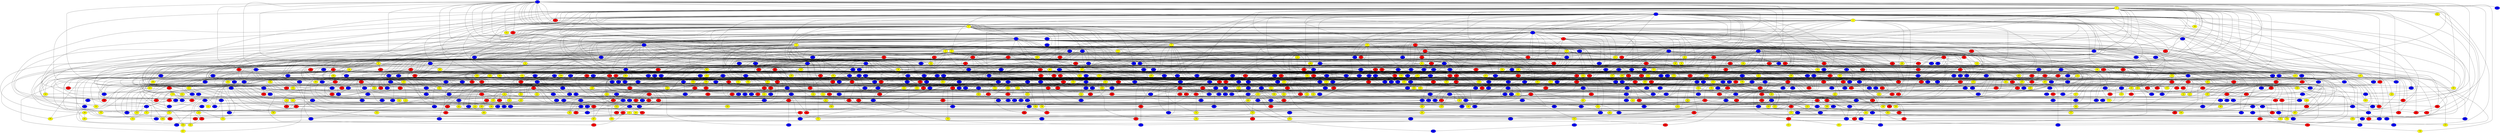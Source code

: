 graph {
0 [style = filled fillcolor = blue];
1 [style = filled fillcolor = yellow];
2 [style = filled fillcolor = blue];
3 [style = filled fillcolor = yellow];
4 [style = filled fillcolor = yellow];
5 [style = filled fillcolor = yellow];
6 [style = filled fillcolor = blue];
7 [style = filled fillcolor = blue];
8 [style = filled fillcolor = red];
9 [style = filled fillcolor = blue];
10 [style = filled fillcolor = blue];
11 [style = filled fillcolor = yellow];
12 [style = filled fillcolor = yellow];
13 [style = filled fillcolor = blue];
14 [style = filled fillcolor = red];
15 [style = filled fillcolor = blue];
16 [style = filled fillcolor = yellow];
17 [style = filled fillcolor = red];
18 [style = filled fillcolor = yellow];
19 [style = filled fillcolor = blue];
20 [style = filled fillcolor = red];
21 [style = filled fillcolor = blue];
22 [style = filled fillcolor = blue];
23 [style = filled fillcolor = red];
24 [style = filled fillcolor = red];
25 [style = filled fillcolor = red];
26 [style = filled fillcolor = red];
27 [style = filled fillcolor = red];
28 [style = filled fillcolor = red];
29 [style = filled fillcolor = blue];
30 [style = filled fillcolor = yellow];
31 [style = filled fillcolor = blue];
32 [style = filled fillcolor = red];
33 [style = filled fillcolor = yellow];
34 [style = filled fillcolor = red];
35 [style = filled fillcolor = blue];
36 [style = filled fillcolor = blue];
37 [style = filled fillcolor = blue];
38 [style = filled fillcolor = red];
39 [style = filled fillcolor = yellow];
40 [style = filled fillcolor = yellow];
41 [style = filled fillcolor = yellow];
42 [style = filled fillcolor = red];
43 [style = filled fillcolor = blue];
44 [style = filled fillcolor = yellow];
45 [style = filled fillcolor = blue];
46 [style = filled fillcolor = blue];
47 [style = filled fillcolor = blue];
48 [style = filled fillcolor = blue];
49 [style = filled fillcolor = blue];
50 [style = filled fillcolor = red];
51 [style = filled fillcolor = blue];
52 [style = filled fillcolor = blue];
53 [style = filled fillcolor = red];
54 [style = filled fillcolor = blue];
55 [style = filled fillcolor = red];
56 [style = filled fillcolor = red];
57 [style = filled fillcolor = blue];
58 [style = filled fillcolor = red];
59 [style = filled fillcolor = red];
60 [style = filled fillcolor = yellow];
61 [style = filled fillcolor = blue];
62 [style = filled fillcolor = blue];
63 [style = filled fillcolor = blue];
64 [style = filled fillcolor = red];
65 [style = filled fillcolor = blue];
66 [style = filled fillcolor = yellow];
67 [style = filled fillcolor = red];
68 [style = filled fillcolor = yellow];
69 [style = filled fillcolor = blue];
70 [style = filled fillcolor = blue];
71 [style = filled fillcolor = blue];
72 [style = filled fillcolor = yellow];
73 [style = filled fillcolor = red];
74 [style = filled fillcolor = blue];
75 [style = filled fillcolor = yellow];
76 [style = filled fillcolor = blue];
77 [style = filled fillcolor = blue];
78 [style = filled fillcolor = red];
79 [style = filled fillcolor = yellow];
80 [style = filled fillcolor = blue];
81 [style = filled fillcolor = red];
82 [style = filled fillcolor = yellow];
83 [style = filled fillcolor = red];
84 [style = filled fillcolor = blue];
85 [style = filled fillcolor = red];
86 [style = filled fillcolor = yellow];
87 [style = filled fillcolor = yellow];
88 [style = filled fillcolor = red];
89 [style = filled fillcolor = red];
90 [style = filled fillcolor = red];
91 [style = filled fillcolor = red];
92 [style = filled fillcolor = red];
93 [style = filled fillcolor = blue];
94 [style = filled fillcolor = blue];
95 [style = filled fillcolor = red];
96 [style = filled fillcolor = yellow];
97 [style = filled fillcolor = red];
98 [style = filled fillcolor = blue];
99 [style = filled fillcolor = blue];
100 [style = filled fillcolor = yellow];
101 [style = filled fillcolor = yellow];
102 [style = filled fillcolor = blue];
103 [style = filled fillcolor = red];
104 [style = filled fillcolor = red];
105 [style = filled fillcolor = red];
106 [style = filled fillcolor = blue];
107 [style = filled fillcolor = yellow];
108 [style = filled fillcolor = yellow];
109 [style = filled fillcolor = red];
110 [style = filled fillcolor = blue];
111 [style = filled fillcolor = blue];
112 [style = filled fillcolor = blue];
113 [style = filled fillcolor = yellow];
114 [style = filled fillcolor = yellow];
115 [style = filled fillcolor = red];
116 [style = filled fillcolor = yellow];
117 [style = filled fillcolor = yellow];
118 [style = filled fillcolor = red];
119 [style = filled fillcolor = blue];
120 [style = filled fillcolor = blue];
121 [style = filled fillcolor = red];
122 [style = filled fillcolor = blue];
123 [style = filled fillcolor = yellow];
124 [style = filled fillcolor = blue];
125 [style = filled fillcolor = blue];
126 [style = filled fillcolor = blue];
127 [style = filled fillcolor = red];
128 [style = filled fillcolor = yellow];
129 [style = filled fillcolor = red];
130 [style = filled fillcolor = blue];
131 [style = filled fillcolor = red];
132 [style = filled fillcolor = red];
133 [style = filled fillcolor = yellow];
134 [style = filled fillcolor = blue];
135 [style = filled fillcolor = red];
136 [style = filled fillcolor = blue];
137 [style = filled fillcolor = yellow];
138 [style = filled fillcolor = blue];
139 [style = filled fillcolor = yellow];
140 [style = filled fillcolor = red];
141 [style = filled fillcolor = yellow];
142 [style = filled fillcolor = red];
143 [style = filled fillcolor = blue];
144 [style = filled fillcolor = yellow];
145 [style = filled fillcolor = blue];
146 [style = filled fillcolor = blue];
147 [style = filled fillcolor = red];
148 [style = filled fillcolor = red];
149 [style = filled fillcolor = blue];
150 [style = filled fillcolor = red];
151 [style = filled fillcolor = blue];
152 [style = filled fillcolor = yellow];
153 [style = filled fillcolor = red];
154 [style = filled fillcolor = red];
155 [style = filled fillcolor = blue];
156 [style = filled fillcolor = blue];
157 [style = filled fillcolor = blue];
158 [style = filled fillcolor = red];
159 [style = filled fillcolor = blue];
160 [style = filled fillcolor = blue];
161 [style = filled fillcolor = blue];
162 [style = filled fillcolor = red];
163 [style = filled fillcolor = yellow];
164 [style = filled fillcolor = blue];
165 [style = filled fillcolor = yellow];
166 [style = filled fillcolor = red];
167 [style = filled fillcolor = blue];
168 [style = filled fillcolor = red];
169 [style = filled fillcolor = blue];
170 [style = filled fillcolor = yellow];
171 [style = filled fillcolor = blue];
172 [style = filled fillcolor = red];
173 [style = filled fillcolor = red];
174 [style = filled fillcolor = yellow];
175 [style = filled fillcolor = blue];
176 [style = filled fillcolor = yellow];
177 [style = filled fillcolor = red];
178 [style = filled fillcolor = blue];
179 [style = filled fillcolor = blue];
180 [style = filled fillcolor = yellow];
181 [style = filled fillcolor = blue];
182 [style = filled fillcolor = blue];
183 [style = filled fillcolor = yellow];
184 [style = filled fillcolor = blue];
185 [style = filled fillcolor = blue];
186 [style = filled fillcolor = red];
187 [style = filled fillcolor = blue];
188 [style = filled fillcolor = yellow];
189 [style = filled fillcolor = yellow];
190 [style = filled fillcolor = blue];
191 [style = filled fillcolor = blue];
192 [style = filled fillcolor = red];
193 [style = filled fillcolor = red];
194 [style = filled fillcolor = yellow];
195 [style = filled fillcolor = yellow];
196 [style = filled fillcolor = blue];
197 [style = filled fillcolor = red];
198 [style = filled fillcolor = red];
199 [style = filled fillcolor = blue];
200 [style = filled fillcolor = blue];
201 [style = filled fillcolor = yellow];
202 [style = filled fillcolor = red];
203 [style = filled fillcolor = red];
204 [style = filled fillcolor = yellow];
205 [style = filled fillcolor = yellow];
206 [style = filled fillcolor = red];
207 [style = filled fillcolor = yellow];
208 [style = filled fillcolor = yellow];
209 [style = filled fillcolor = red];
210 [style = filled fillcolor = red];
211 [style = filled fillcolor = blue];
212 [style = filled fillcolor = red];
213 [style = filled fillcolor = yellow];
214 [style = filled fillcolor = blue];
215 [style = filled fillcolor = yellow];
216 [style = filled fillcolor = red];
217 [style = filled fillcolor = yellow];
218 [style = filled fillcolor = red];
219 [style = filled fillcolor = red];
220 [style = filled fillcolor = red];
221 [style = filled fillcolor = red];
222 [style = filled fillcolor = red];
223 [style = filled fillcolor = yellow];
224 [style = filled fillcolor = blue];
225 [style = filled fillcolor = red];
226 [style = filled fillcolor = yellow];
227 [style = filled fillcolor = blue];
228 [style = filled fillcolor = blue];
229 [style = filled fillcolor = yellow];
230 [style = filled fillcolor = blue];
231 [style = filled fillcolor = blue];
232 [style = filled fillcolor = yellow];
233 [style = filled fillcolor = blue];
234 [style = filled fillcolor = yellow];
235 [style = filled fillcolor = blue];
236 [style = filled fillcolor = blue];
237 [style = filled fillcolor = blue];
238 [style = filled fillcolor = blue];
239 [style = filled fillcolor = yellow];
240 [style = filled fillcolor = red];
241 [style = filled fillcolor = blue];
242 [style = filled fillcolor = yellow];
243 [style = filled fillcolor = blue];
244 [style = filled fillcolor = red];
245 [style = filled fillcolor = blue];
246 [style = filled fillcolor = yellow];
247 [style = filled fillcolor = yellow];
248 [style = filled fillcolor = red];
249 [style = filled fillcolor = red];
250 [style = filled fillcolor = yellow];
251 [style = filled fillcolor = blue];
252 [style = filled fillcolor = red];
253 [style = filled fillcolor = blue];
254 [style = filled fillcolor = blue];
255 [style = filled fillcolor = blue];
256 [style = filled fillcolor = yellow];
257 [style = filled fillcolor = blue];
258 [style = filled fillcolor = red];
259 [style = filled fillcolor = blue];
260 [style = filled fillcolor = red];
261 [style = filled fillcolor = blue];
262 [style = filled fillcolor = blue];
263 [style = filled fillcolor = blue];
264 [style = filled fillcolor = blue];
265 [style = filled fillcolor = blue];
266 [style = filled fillcolor = yellow];
267 [style = filled fillcolor = red];
268 [style = filled fillcolor = yellow];
269 [style = filled fillcolor = blue];
270 [style = filled fillcolor = blue];
271 [style = filled fillcolor = blue];
272 [style = filled fillcolor = blue];
273 [style = filled fillcolor = blue];
274 [style = filled fillcolor = blue];
275 [style = filled fillcolor = yellow];
276 [style = filled fillcolor = yellow];
277 [style = filled fillcolor = blue];
278 [style = filled fillcolor = yellow];
279 [style = filled fillcolor = blue];
280 [style = filled fillcolor = red];
281 [style = filled fillcolor = blue];
282 [style = filled fillcolor = red];
283 [style = filled fillcolor = blue];
284 [style = filled fillcolor = red];
285 [style = filled fillcolor = yellow];
286 [style = filled fillcolor = blue];
287 [style = filled fillcolor = blue];
288 [style = filled fillcolor = yellow];
289 [style = filled fillcolor = red];
290 [style = filled fillcolor = yellow];
291 [style = filled fillcolor = yellow];
292 [style = filled fillcolor = blue];
293 [style = filled fillcolor = red];
294 [style = filled fillcolor = red];
295 [style = filled fillcolor = blue];
296 [style = filled fillcolor = red];
297 [style = filled fillcolor = blue];
298 [style = filled fillcolor = yellow];
299 [style = filled fillcolor = red];
300 [style = filled fillcolor = red];
301 [style = filled fillcolor = yellow];
302 [style = filled fillcolor = blue];
303 [style = filled fillcolor = blue];
304 [style = filled fillcolor = yellow];
305 [style = filled fillcolor = blue];
306 [style = filled fillcolor = red];
307 [style = filled fillcolor = red];
308 [style = filled fillcolor = yellow];
309 [style = filled fillcolor = blue];
310 [style = filled fillcolor = yellow];
311 [style = filled fillcolor = blue];
312 [style = filled fillcolor = red];
313 [style = filled fillcolor = blue];
314 [style = filled fillcolor = blue];
315 [style = filled fillcolor = yellow];
316 [style = filled fillcolor = yellow];
317 [style = filled fillcolor = yellow];
318 [style = filled fillcolor = blue];
319 [style = filled fillcolor = blue];
320 [style = filled fillcolor = red];
321 [style = filled fillcolor = blue];
322 [style = filled fillcolor = red];
323 [style = filled fillcolor = blue];
324 [style = filled fillcolor = red];
325 [style = filled fillcolor = yellow];
326 [style = filled fillcolor = yellow];
327 [style = filled fillcolor = blue];
328 [style = filled fillcolor = yellow];
329 [style = filled fillcolor = red];
330 [style = filled fillcolor = red];
331 [style = filled fillcolor = blue];
332 [style = filled fillcolor = yellow];
333 [style = filled fillcolor = blue];
334 [style = filled fillcolor = red];
335 [style = filled fillcolor = red];
336 [style = filled fillcolor = red];
337 [style = filled fillcolor = yellow];
338 [style = filled fillcolor = yellow];
339 [style = filled fillcolor = red];
340 [style = filled fillcolor = blue];
341 [style = filled fillcolor = red];
342 [style = filled fillcolor = yellow];
343 [style = filled fillcolor = yellow];
344 [style = filled fillcolor = red];
345 [style = filled fillcolor = yellow];
346 [style = filled fillcolor = red];
347 [style = filled fillcolor = red];
348 [style = filled fillcolor = blue];
349 [style = filled fillcolor = red];
350 [style = filled fillcolor = blue];
351 [style = filled fillcolor = blue];
352 [style = filled fillcolor = yellow];
353 [style = filled fillcolor = blue];
354 [style = filled fillcolor = blue];
355 [style = filled fillcolor = red];
356 [style = filled fillcolor = yellow];
357 [style = filled fillcolor = blue];
358 [style = filled fillcolor = yellow];
359 [style = filled fillcolor = blue];
360 [style = filled fillcolor = blue];
361 [style = filled fillcolor = red];
362 [style = filled fillcolor = blue];
363 [style = filled fillcolor = blue];
364 [style = filled fillcolor = blue];
365 [style = filled fillcolor = blue];
366 [style = filled fillcolor = blue];
367 [style = filled fillcolor = blue];
368 [style = filled fillcolor = blue];
369 [style = filled fillcolor = blue];
370 [style = filled fillcolor = blue];
371 [style = filled fillcolor = blue];
372 [style = filled fillcolor = red];
373 [style = filled fillcolor = red];
374 [style = filled fillcolor = blue];
375 [style = filled fillcolor = yellow];
376 [style = filled fillcolor = blue];
377 [style = filled fillcolor = red];
378 [style = filled fillcolor = yellow];
379 [style = filled fillcolor = yellow];
380 [style = filled fillcolor = red];
381 [style = filled fillcolor = blue];
382 [style = filled fillcolor = red];
383 [style = filled fillcolor = yellow];
384 [style = filled fillcolor = yellow];
385 [style = filled fillcolor = blue];
386 [style = filled fillcolor = blue];
387 [style = filled fillcolor = yellow];
388 [style = filled fillcolor = blue];
389 [style = filled fillcolor = yellow];
390 [style = filled fillcolor = blue];
391 [style = filled fillcolor = blue];
392 [style = filled fillcolor = blue];
393 [style = filled fillcolor = red];
394 [style = filled fillcolor = red];
395 [style = filled fillcolor = yellow];
396 [style = filled fillcolor = blue];
397 [style = filled fillcolor = yellow];
398 [style = filled fillcolor = red];
399 [style = filled fillcolor = red];
400 [style = filled fillcolor = red];
401 [style = filled fillcolor = yellow];
402 [style = filled fillcolor = yellow];
403 [style = filled fillcolor = red];
404 [style = filled fillcolor = blue];
405 [style = filled fillcolor = blue];
406 [style = filled fillcolor = red];
407 [style = filled fillcolor = yellow];
408 [style = filled fillcolor = blue];
409 [style = filled fillcolor = yellow];
410 [style = filled fillcolor = blue];
411 [style = filled fillcolor = blue];
412 [style = filled fillcolor = blue];
413 [style = filled fillcolor = blue];
414 [style = filled fillcolor = blue];
415 [style = filled fillcolor = blue];
416 [style = filled fillcolor = blue];
417 [style = filled fillcolor = red];
418 [style = filled fillcolor = yellow];
419 [style = filled fillcolor = yellow];
420 [style = filled fillcolor = red];
421 [style = filled fillcolor = red];
422 [style = filled fillcolor = yellow];
423 [style = filled fillcolor = blue];
424 [style = filled fillcolor = red];
425 [style = filled fillcolor = blue];
426 [style = filled fillcolor = blue];
427 [style = filled fillcolor = blue];
428 [style = filled fillcolor = red];
429 [style = filled fillcolor = blue];
430 [style = filled fillcolor = red];
431 [style = filled fillcolor = yellow];
432 [style = filled fillcolor = blue];
433 [style = filled fillcolor = red];
434 [style = filled fillcolor = blue];
435 [style = filled fillcolor = red];
436 [style = filled fillcolor = blue];
437 [style = filled fillcolor = red];
438 [style = filled fillcolor = blue];
439 [style = filled fillcolor = red];
440 [style = filled fillcolor = blue];
441 [style = filled fillcolor = yellow];
442 [style = filled fillcolor = red];
443 [style = filled fillcolor = blue];
444 [style = filled fillcolor = red];
445 [style = filled fillcolor = yellow];
446 [style = filled fillcolor = blue];
447 [style = filled fillcolor = yellow];
448 [style = filled fillcolor = blue];
449 [style = filled fillcolor = blue];
450 [style = filled fillcolor = blue];
451 [style = filled fillcolor = blue];
452 [style = filled fillcolor = yellow];
453 [style = filled fillcolor = blue];
454 [style = filled fillcolor = yellow];
455 [style = filled fillcolor = blue];
456 [style = filled fillcolor = yellow];
457 [style = filled fillcolor = blue];
458 [style = filled fillcolor = blue];
459 [style = filled fillcolor = blue];
460 [style = filled fillcolor = blue];
461 [style = filled fillcolor = blue];
462 [style = filled fillcolor = blue];
463 [style = filled fillcolor = yellow];
464 [style = filled fillcolor = yellow];
465 [style = filled fillcolor = blue];
466 [style = filled fillcolor = blue];
467 [style = filled fillcolor = yellow];
468 [style = filled fillcolor = blue];
469 [style = filled fillcolor = blue];
470 [style = filled fillcolor = yellow];
471 [style = filled fillcolor = blue];
472 [style = filled fillcolor = blue];
473 [style = filled fillcolor = blue];
474 [style = filled fillcolor = blue];
475 [style = filled fillcolor = red];
476 [style = filled fillcolor = blue];
477 [style = filled fillcolor = blue];
478 [style = filled fillcolor = yellow];
479 [style = filled fillcolor = yellow];
480 [style = filled fillcolor = red];
481 [style = filled fillcolor = blue];
482 [style = filled fillcolor = yellow];
483 [style = filled fillcolor = blue];
484 [style = filled fillcolor = blue];
485 [style = filled fillcolor = red];
486 [style = filled fillcolor = blue];
487 [style = filled fillcolor = yellow];
488 [style = filled fillcolor = blue];
489 [style = filled fillcolor = yellow];
490 [style = filled fillcolor = red];
491 [style = filled fillcolor = yellow];
492 [style = filled fillcolor = yellow];
493 [style = filled fillcolor = yellow];
494 [style = filled fillcolor = yellow];
495 [style = filled fillcolor = blue];
496 [style = filled fillcolor = blue];
497 [style = filled fillcolor = blue];
498 [style = filled fillcolor = yellow];
499 [style = filled fillcolor = yellow];
500 [style = filled fillcolor = blue];
501 [style = filled fillcolor = blue];
502 [style = filled fillcolor = yellow];
503 [style = filled fillcolor = red];
504 [style = filled fillcolor = blue];
505 [style = filled fillcolor = blue];
506 [style = filled fillcolor = blue];
507 [style = filled fillcolor = blue];
508 [style = filled fillcolor = yellow];
509 [style = filled fillcolor = yellow];
510 [style = filled fillcolor = blue];
511 [style = filled fillcolor = yellow];
512 [style = filled fillcolor = red];
513 [style = filled fillcolor = red];
514 [style = filled fillcolor = yellow];
515 [style = filled fillcolor = yellow];
516 [style = filled fillcolor = blue];
517 [style = filled fillcolor = red];
518 [style = filled fillcolor = yellow];
519 [style = filled fillcolor = blue];
520 [style = filled fillcolor = blue];
521 [style = filled fillcolor = red];
522 [style = filled fillcolor = red];
523 [style = filled fillcolor = yellow];
524 [style = filled fillcolor = yellow];
525 [style = filled fillcolor = red];
526 [style = filled fillcolor = red];
527 [style = filled fillcolor = blue];
528 [style = filled fillcolor = yellow];
529 [style = filled fillcolor = blue];
530 [style = filled fillcolor = yellow];
531 [style = filled fillcolor = yellow];
532 [style = filled fillcolor = blue];
533 [style = filled fillcolor = blue];
534 [style = filled fillcolor = blue];
535 [style = filled fillcolor = blue];
536 [style = filled fillcolor = red];
537 [style = filled fillcolor = blue];
538 [style = filled fillcolor = red];
539 [style = filled fillcolor = blue];
540 [style = filled fillcolor = blue];
541 [style = filled fillcolor = red];
542 [style = filled fillcolor = blue];
543 [style = filled fillcolor = blue];
544 [style = filled fillcolor = yellow];
545 [style = filled fillcolor = blue];
546 [style = filled fillcolor = red];
547 [style = filled fillcolor = blue];
548 [style = filled fillcolor = yellow];
549 [style = filled fillcolor = blue];
550 [style = filled fillcolor = blue];
551 [style = filled fillcolor = blue];
552 [style = filled fillcolor = yellow];
553 [style = filled fillcolor = yellow];
554 [style = filled fillcolor = blue];
555 [style = filled fillcolor = yellow];
556 [style = filled fillcolor = blue];
557 [style = filled fillcolor = blue];
558 [style = filled fillcolor = red];
559 [style = filled fillcolor = blue];
560 [style = filled fillcolor = blue];
561 [style = filled fillcolor = blue];
562 [style = filled fillcolor = blue];
563 [style = filled fillcolor = blue];
564 [style = filled fillcolor = blue];
565 [style = filled fillcolor = red];
566 [style = filled fillcolor = yellow];
567 [style = filled fillcolor = blue];
568 [style = filled fillcolor = yellow];
569 [style = filled fillcolor = blue];
570 [style = filled fillcolor = red];
571 [style = filled fillcolor = red];
572 [style = filled fillcolor = blue];
573 [style = filled fillcolor = yellow];
574 [style = filled fillcolor = red];
575 [style = filled fillcolor = red];
576 [style = filled fillcolor = red];
577 [style = filled fillcolor = blue];
578 [style = filled fillcolor = blue];
579 [style = filled fillcolor = blue];
580 [style = filled fillcolor = red];
581 [style = filled fillcolor = blue];
582 [style = filled fillcolor = red];
583 [style = filled fillcolor = blue];
584 [style = filled fillcolor = blue];
585 [style = filled fillcolor = red];
586 [style = filled fillcolor = yellow];
587 [style = filled fillcolor = blue];
588 [style = filled fillcolor = yellow];
589 [style = filled fillcolor = yellow];
590 [style = filled fillcolor = blue];
591 [style = filled fillcolor = yellow];
592 [style = filled fillcolor = blue];
593 [style = filled fillcolor = blue];
594 [style = filled fillcolor = blue];
595 [style = filled fillcolor = red];
596 [style = filled fillcolor = blue];
597 [style = filled fillcolor = blue];
598 [style = filled fillcolor = blue];
599 [style = filled fillcolor = yellow];
600 [style = filled fillcolor = red];
601 [style = filled fillcolor = blue];
602 [style = filled fillcolor = yellow];
603 [style = filled fillcolor = blue];
604 [style = filled fillcolor = blue];
605 [style = filled fillcolor = red];
606 [style = filled fillcolor = yellow];
607 [style = filled fillcolor = red];
608 [style = filled fillcolor = yellow];
609 [style = filled fillcolor = blue];
610 [style = filled fillcolor = red];
611 [style = filled fillcolor = yellow];
612 [style = filled fillcolor = blue];
613 [style = filled fillcolor = yellow];
614 [style = filled fillcolor = red];
615 [style = filled fillcolor = red];
616 [style = filled fillcolor = blue];
617 [style = filled fillcolor = yellow];
618 [style = filled fillcolor = red];
619 [style = filled fillcolor = blue];
620 [style = filled fillcolor = yellow];
621 [style = filled fillcolor = red];
622 [style = filled fillcolor = blue];
623 [style = filled fillcolor = red];
624 [style = filled fillcolor = blue];
625 [style = filled fillcolor = yellow];
626 [style = filled fillcolor = red];
627 [style = filled fillcolor = red];
628 [style = filled fillcolor = yellow];
629 [style = filled fillcolor = blue];
630 [style = filled fillcolor = yellow];
631 [style = filled fillcolor = red];
632 [style = filled fillcolor = blue];
633 [style = filled fillcolor = blue];
634 [style = filled fillcolor = yellow];
635 [style = filled fillcolor = blue];
636 [style = filled fillcolor = red];
637 [style = filled fillcolor = yellow];
638 [style = filled fillcolor = blue];
639 [style = filled fillcolor = red];
640 [style = filled fillcolor = blue];
641 [style = filled fillcolor = blue];
642 [style = filled fillcolor = yellow];
643 [style = filled fillcolor = red];
644 [style = filled fillcolor = blue];
645 [style = filled fillcolor = blue];
646 [style = filled fillcolor = blue];
647 [style = filled fillcolor = blue];
648 [style = filled fillcolor = yellow];
649 [style = filled fillcolor = blue];
650 [style = filled fillcolor = yellow];
651 [style = filled fillcolor = blue];
652 [style = filled fillcolor = yellow];
653 [style = filled fillcolor = blue];
654 [style = filled fillcolor = blue];
655 [style = filled fillcolor = red];
656 [style = filled fillcolor = yellow];
657 [style = filled fillcolor = blue];
658 [style = filled fillcolor = red];
659 [style = filled fillcolor = yellow];
660 [style = filled fillcolor = red];
661 [style = filled fillcolor = red];
662 [style = filled fillcolor = yellow];
663 [style = filled fillcolor = red];
664 [style = filled fillcolor = blue];
665 [style = filled fillcolor = red];
666 [style = filled fillcolor = yellow];
667 [style = filled fillcolor = blue];
668 [style = filled fillcolor = red];
669 [style = filled fillcolor = red];
670 [style = filled fillcolor = red];
671 [style = filled fillcolor = yellow];
672 [style = filled fillcolor = yellow];
673 [style = filled fillcolor = red];
674 [style = filled fillcolor = blue];
675 [style = filled fillcolor = blue];
676 [style = filled fillcolor = blue];
677 [style = filled fillcolor = blue];
678 [style = filled fillcolor = yellow];
679 [style = filled fillcolor = red];
680 [style = filled fillcolor = yellow];
681 [style = filled fillcolor = yellow];
682 [style = filled fillcolor = blue];
683 [style = filled fillcolor = blue];
684 [style = filled fillcolor = red];
685 [style = filled fillcolor = red];
686 [style = filled fillcolor = blue];
687 [style = filled fillcolor = yellow];
688 [style = filled fillcolor = red];
689 [style = filled fillcolor = red];
690 [style = filled fillcolor = yellow];
691 [style = filled fillcolor = red];
692 [style = filled fillcolor = blue];
693 [style = filled fillcolor = blue];
694 [style = filled fillcolor = red];
695 [style = filled fillcolor = blue];
696 [style = filled fillcolor = yellow];
697 [style = filled fillcolor = blue];
698 [style = filled fillcolor = red];
699 [style = filled fillcolor = blue];
700 [style = filled fillcolor = yellow];
701 [style = filled fillcolor = red];
702 [style = filled fillcolor = blue];
703 [style = filled fillcolor = red];
704 [style = filled fillcolor = red];
705 [style = filled fillcolor = blue];
706 [style = filled fillcolor = yellow];
707 [style = filled fillcolor = blue];
708 [style = filled fillcolor = blue];
709 [style = filled fillcolor = red];
710 [style = filled fillcolor = blue];
711 [style = filled fillcolor = yellow];
712 [style = filled fillcolor = blue];
713 [style = filled fillcolor = blue];
714 [style = filled fillcolor = yellow];
715 [style = filled fillcolor = blue];
716 [style = filled fillcolor = blue];
717 [style = filled fillcolor = blue];
718 [style = filled fillcolor = blue];
719 [style = filled fillcolor = blue];
720 [style = filled fillcolor = yellow];
721 [style = filled fillcolor = yellow];
722 [style = filled fillcolor = blue];
723 [style = filled fillcolor = blue];
724 [style = filled fillcolor = blue];
725 [style = filled fillcolor = red];
726 [style = filled fillcolor = blue];
727 [style = filled fillcolor = blue];
728 [style = filled fillcolor = yellow];
729 [style = filled fillcolor = blue];
730 [style = filled fillcolor = blue];
731 [style = filled fillcolor = yellow];
732 [style = filled fillcolor = red];
733 [style = filled fillcolor = blue];
734 [style = filled fillcolor = yellow];
735 [style = filled fillcolor = red];
736 [style = filled fillcolor = blue];
737 [style = filled fillcolor = yellow];
738 [style = filled fillcolor = blue];
739 [style = filled fillcolor = blue];
740 [style = filled fillcolor = blue];
741 [style = filled fillcolor = red];
742 [style = filled fillcolor = blue];
743 [style = filled fillcolor = red];
744 [style = filled fillcolor = yellow];
745 [style = filled fillcolor = blue];
746 [style = filled fillcolor = blue];
747 [style = filled fillcolor = yellow];
748 [style = filled fillcolor = blue];
749 [style = filled fillcolor = red];
750 [style = filled fillcolor = yellow];
751 [style = filled fillcolor = yellow];
752 [style = filled fillcolor = yellow];
753 [style = filled fillcolor = yellow];
754 [style = filled fillcolor = yellow];
755 [style = filled fillcolor = blue];
756 [style = filled fillcolor = red];
757 [style = filled fillcolor = blue];
758 [style = filled fillcolor = yellow];
759 [style = filled fillcolor = red];
760 [style = filled fillcolor = blue];
761 [style = filled fillcolor = red];
762 [style = filled fillcolor = yellow];
763 [style = filled fillcolor = yellow];
764 [style = filled fillcolor = red];
765 [style = filled fillcolor = red];
766 [style = filled fillcolor = blue];
767 [style = filled fillcolor = red];
768 [style = filled fillcolor = yellow];
769 [style = filled fillcolor = yellow];
770 [style = filled fillcolor = red];
771 [style = filled fillcolor = yellow];
772 [style = filled fillcolor = yellow];
773 [style = filled fillcolor = red];
774 [style = filled fillcolor = red];
775 [style = filled fillcolor = red];
776 [style = filled fillcolor = blue];
777 [style = filled fillcolor = red];
778 [style = filled fillcolor = blue];
779 [style = filled fillcolor = blue];
780 [style = filled fillcolor = blue];
781 [style = filled fillcolor = blue];
782 [style = filled fillcolor = yellow];
783 [style = filled fillcolor = red];
784 [style = filled fillcolor = yellow];
785 [style = filled fillcolor = yellow];
786 [style = filled fillcolor = yellow];
787 [style = filled fillcolor = red];
788 [style = filled fillcolor = blue];
789 [style = filled fillcolor = yellow];
790 [style = filled fillcolor = red];
791 [style = filled fillcolor = blue];
792 [style = filled fillcolor = yellow];
793 [style = filled fillcolor = yellow];
794 [style = filled fillcolor = red];
795 [style = filled fillcolor = blue];
796 [style = filled fillcolor = yellow];
797 [style = filled fillcolor = red];
798 [style = filled fillcolor = red];
799 [style = filled fillcolor = blue];
800 [style = filled fillcolor = red];
801 [style = filled fillcolor = blue];
802 [style = filled fillcolor = blue];
803 [style = filled fillcolor = yellow];
804 [style = filled fillcolor = yellow];
805 [style = filled fillcolor = blue];
806 [style = filled fillcolor = red];
807 [style = filled fillcolor = red];
808 [style = filled fillcolor = blue];
809 [style = filled fillcolor = blue];
810 [style = filled fillcolor = yellow];
811 [style = filled fillcolor = blue];
812 [style = filled fillcolor = blue];
813 [style = filled fillcolor = blue];
814 [style = filled fillcolor = blue];
815 [style = filled fillcolor = blue];
816 [style = filled fillcolor = blue];
817 [style = filled fillcolor = red];
818 [style = filled fillcolor = blue];
819 [style = filled fillcolor = blue];
820 [style = filled fillcolor = blue];
821 [style = filled fillcolor = yellow];
822 [style = filled fillcolor = red];
823 [style = filled fillcolor = blue];
824 [style = filled fillcolor = blue];
825 [style = filled fillcolor = red];
826 [style = filled fillcolor = blue];
827 [style = filled fillcolor = red];
828 [style = filled fillcolor = blue];
829 [style = filled fillcolor = blue];
830 [style = filled fillcolor = yellow];
831 [style = filled fillcolor = yellow];
832 [style = filled fillcolor = red];
833 [style = filled fillcolor = red];
834 [style = filled fillcolor = red];
835 [style = filled fillcolor = blue];
836 [style = filled fillcolor = blue];
837 [style = filled fillcolor = red];
838 [style = filled fillcolor = yellow];
839 [style = filled fillcolor = red];
840 [style = filled fillcolor = red];
841 [style = filled fillcolor = yellow];
842 [style = filled fillcolor = yellow];
843 [style = filled fillcolor = yellow];
844 [style = filled fillcolor = yellow];
845 [style = filled fillcolor = blue];
846 [style = filled fillcolor = yellow];
847 [style = filled fillcolor = blue];
848 [style = filled fillcolor = yellow];
849 [style = filled fillcolor = blue];
850 [style = filled fillcolor = red];
0 -- 5;
0 -- 7;
0 -- 14;
0 -- 15;
0 -- 21;
0 -- 25;
0 -- 30;
0 -- 31;
0 -- 39;
0 -- 41;
0 -- 53;
0 -- 65;
0 -- 68;
0 -- 86;
0 -- 92;
0 -- 109;
0 -- 131;
0 -- 172;
0 -- 190;
0 -- 216;
0 -- 254;
0 -- 290;
0 -- 340;
0 -- 482;
0 -- 493;
0 -- 553;
0 -- 587;
0 -- 602;
0 -- 681;
0 -- 4;
0 -- 3;
0 -- 2;
0 -- 1;
0 -- 746;
0 -- 748;
0 -- 786;
0 -- 826;
0 -- 829;
1 -- 2;
1 -- 3;
1 -- 5;
1 -- 6;
1 -- 10;
1 -- 12;
1 -- 13;
1 -- 17;
1 -- 19;
1 -- 38;
1 -- 40;
1 -- 50;
1 -- 60;
1 -- 63;
1 -- 67;
1 -- 79;
1 -- 85;
1 -- 90;
1 -- 115;
1 -- 122;
1 -- 138;
1 -- 166;
1 -- 171;
1 -- 178;
1 -- 199;
1 -- 216;
1 -- 245;
1 -- 255;
1 -- 291;
1 -- 299;
1 -- 372;
1 -- 393;
1 -- 428;
1 -- 539;
1 -- 551;
1 -- 559;
1 -- 642;
1 -- 651;
1 -- 679;
1 -- 735;
1 -- 789;
1 -- 809;
1 -- 837;
1 -- 845;
1 -- 846;
2 -- 3;
2 -- 4;
2 -- 6;
2 -- 11;
2 -- 13;
2 -- 14;
2 -- 16;
2 -- 17;
2 -- 29;
2 -- 30;
2 -- 37;
2 -- 49;
2 -- 51;
2 -- 62;
2 -- 69;
2 -- 75;
2 -- 79;
2 -- 96;
2 -- 107;
2 -- 121;
2 -- 126;
2 -- 169;
2 -- 172;
2 -- 185;
2 -- 209;
2 -- 227;
2 -- 228;
2 -- 234;
2 -- 287;
2 -- 295;
2 -- 313;
2 -- 322;
2 -- 326;
2 -- 340;
2 -- 360;
2 -- 362;
2 -- 367;
2 -- 369;
2 -- 409;
2 -- 449;
2 -- 473;
2 -- 475;
2 -- 508;
2 -- 520;
2 -- 544;
2 -- 571;
2 -- 599;
2 -- 629;
2 -- 671;
2 -- 717;
2 -- 825;
2 -- 844;
2 -- 850;
3 -- 4;
3 -- 7;
3 -- 10;
3 -- 12;
3 -- 36;
3 -- 66;
3 -- 70;
3 -- 105;
3 -- 115;
3 -- 127;
3 -- 134;
3 -- 191;
3 -- 222;
3 -- 231;
3 -- 290;
3 -- 314;
3 -- 426;
3 -- 482;
3 -- 615;
3 -- 645;
3 -- 653;
3 -- 684;
3 -- 704;
3 -- 728;
3 -- 764;
3 -- 788;
4 -- 5;
4 -- 6;
4 -- 7;
4 -- 8;
4 -- 9;
4 -- 11;
4 -- 24;
4 -- 35;
4 -- 42;
4 -- 57;
4 -- 65;
4 -- 74;
4 -- 81;
4 -- 83;
4 -- 93;
4 -- 95;
4 -- 98;
4 -- 110;
4 -- 117;
4 -- 119;
4 -- 157;
4 -- 160;
4 -- 172;
4 -- 177;
4 -- 207;
4 -- 218;
4 -- 238;
4 -- 240;
4 -- 242;
4 -- 245;
4 -- 299;
4 -- 323;
4 -- 392;
4 -- 416;
4 -- 446;
4 -- 456;
4 -- 461;
4 -- 553;
4 -- 564;
4 -- 583;
4 -- 601;
4 -- 632;
4 -- 745;
4 -- 749;
4 -- 814;
5 -- 9;
5 -- 10;
5 -- 13;
5 -- 16;
5 -- 33;
5 -- 48;
5 -- 61;
5 -- 72;
5 -- 85;
5 -- 87;
5 -- 90;
5 -- 92;
5 -- 99;
5 -- 107;
5 -- 108;
5 -- 143;
5 -- 149;
5 -- 161;
5 -- 233;
5 -- 251;
5 -- 252;
5 -- 271;
5 -- 284;
5 -- 294;
5 -- 298;
5 -- 327;
5 -- 348;
5 -- 357;
5 -- 430;
5 -- 451;
5 -- 472;
5 -- 509;
5 -- 533;
5 -- 534;
5 -- 535;
5 -- 570;
5 -- 624;
5 -- 793;
5 -- 807;
6 -- 8;
6 -- 14;
6 -- 20;
6 -- 22;
6 -- 26;
6 -- 28;
6 -- 31;
6 -- 33;
6 -- 34;
6 -- 40;
6 -- 42;
6 -- 43;
6 -- 44;
6 -- 47;
6 -- 54;
6 -- 59;
6 -- 61;
6 -- 66;
6 -- 72;
6 -- 81;
6 -- 82;
6 -- 89;
6 -- 98;
6 -- 106;
6 -- 112;
6 -- 133;
6 -- 135;
6 -- 142;
6 -- 150;
6 -- 154;
6 -- 173;
6 -- 200;
6 -- 232;
6 -- 258;
6 -- 273;
6 -- 303;
6 -- 340;
6 -- 353;
6 -- 366;
6 -- 386;
6 -- 411;
6 -- 416;
6 -- 422;
6 -- 463;
6 -- 546;
6 -- 557;
6 -- 575;
6 -- 601;
6 -- 613;
6 -- 617;
6 -- 651;
6 -- 653;
6 -- 660;
6 -- 671;
6 -- 684;
6 -- 685;
6 -- 727;
6 -- 740;
6 -- 797;
7 -- 8;
7 -- 9;
7 -- 11;
7 -- 12;
7 -- 15;
7 -- 17;
7 -- 18;
7 -- 26;
7 -- 35;
7 -- 37;
7 -- 41;
7 -- 52;
7 -- 58;
7 -- 64;
7 -- 76;
7 -- 77;
7 -- 88;
7 -- 90;
7 -- 109;
7 -- 129;
7 -- 135;
7 -- 139;
7 -- 149;
7 -- 196;
7 -- 204;
7 -- 212;
7 -- 223;
7 -- 252;
7 -- 278;
7 -- 283;
7 -- 292;
7 -- 329;
7 -- 359;
7 -- 382;
7 -- 454;
7 -- 475;
7 -- 627;
7 -- 661;
7 -- 666;
7 -- 780;
7 -- 783;
7 -- 806;
7 -- 841;
8 -- 21;
8 -- 22;
8 -- 27;
8 -- 32;
8 -- 46;
8 -- 66;
8 -- 73;
8 -- 78;
8 -- 83;
8 -- 84;
8 -- 104;
8 -- 122;
8 -- 131;
8 -- 147;
8 -- 149;
8 -- 185;
8 -- 186;
8 -- 194;
8 -- 198;
8 -- 207;
8 -- 219;
8 -- 237;
8 -- 248;
8 -- 281;
8 -- 356;
8 -- 386;
8 -- 405;
8 -- 412;
8 -- 435;
8 -- 457;
8 -- 481;
8 -- 522;
8 -- 527;
8 -- 552;
8 -- 680;
8 -- 836;
9 -- 160;
9 -- 247;
9 -- 361;
9 -- 457;
9 -- 459;
9 -- 527;
9 -- 598;
9 -- 717;
10 -- 223;
10 -- 333;
10 -- 398;
10 -- 434;
11 -- 19;
11 -- 20;
11 -- 33;
11 -- 50;
11 -- 75;
11 -- 115;
11 -- 139;
11 -- 147;
11 -- 148;
11 -- 243;
11 -- 474;
11 -- 503;
11 -- 524;
11 -- 528;
11 -- 563;
11 -- 586;
11 -- 682;
11 -- 744;
12 -- 18;
12 -- 19;
12 -- 22;
12 -- 23;
12 -- 28;
12 -- 29;
12 -- 36;
12 -- 51;
12 -- 87;
12 -- 107;
12 -- 137;
12 -- 156;
12 -- 164;
12 -- 198;
12 -- 209;
12 -- 217;
12 -- 231;
12 -- 259;
12 -- 261;
12 -- 268;
12 -- 479;
12 -- 510;
12 -- 611;
12 -- 628;
12 -- 801;
13 -- 25;
13 -- 34;
13 -- 46;
13 -- 56;
13 -- 57;
13 -- 94;
13 -- 114;
13 -- 151;
13 -- 167;
13 -- 214;
13 -- 274;
13 -- 369;
13 -- 382;
13 -- 398;
13 -- 420;
13 -- 443;
13 -- 559;
13 -- 566;
13 -- 687;
13 -- 696;
13 -- 798;
13 -- 843;
14 -- 15;
14 -- 24;
14 -- 59;
14 -- 68;
14 -- 80;
14 -- 95;
14 -- 136;
14 -- 193;
14 -- 215;
14 -- 274;
14 -- 281;
14 -- 326;
14 -- 757;
14 -- 766;
14 -- 767;
14 -- 773;
14 -- 787;
15 -- 16;
15 -- 18;
15 -- 21;
15 -- 41;
15 -- 47;
15 -- 110;
15 -- 128;
15 -- 144;
15 -- 237;
15 -- 259;
15 -- 270;
15 -- 316;
15 -- 355;
15 -- 395;
15 -- 413;
15 -- 496;
15 -- 512;
16 -- 24;
16 -- 27;
16 -- 37;
16 -- 51;
16 -- 69;
16 -- 82;
16 -- 94;
16 -- 155;
16 -- 157;
16 -- 184;
16 -- 211;
16 -- 297;
16 -- 403;
16 -- 421;
16 -- 502;
16 -- 544;
16 -- 671;
16 -- 675;
17 -- 108;
17 -- 364;
17 -- 432;
17 -- 550;
18 -- 20;
18 -- 26;
18 -- 35;
18 -- 44;
18 -- 54;
18 -- 55;
18 -- 58;
18 -- 71;
18 -- 74;
18 -- 78;
18 -- 83;
18 -- 144;
18 -- 170;
18 -- 208;
18 -- 228;
18 -- 265;
18 -- 269;
18 -- 347;
18 -- 355;
18 -- 384;
18 -- 388;
18 -- 415;
18 -- 447;
18 -- 449;
18 -- 505;
18 -- 582;
18 -- 590;
18 -- 640;
18 -- 681;
19 -- 27;
19 -- 117;
19 -- 153;
19 -- 262;
19 -- 509;
19 -- 542;
20 -- 29;
20 -- 392;
20 -- 480;
21 -- 23;
21 -- 43;
21 -- 52;
21 -- 98;
21 -- 104;
21 -- 148;
21 -- 188;
21 -- 341;
21 -- 538;
21 -- 596;
21 -- 635;
21 -- 840;
22 -- 25;
22 -- 40;
22 -- 54;
22 -- 103;
22 -- 158;
22 -- 171;
22 -- 194;
22 -- 239;
22 -- 291;
22 -- 413;
22 -- 451;
22 -- 485;
22 -- 488;
22 -- 494;
22 -- 516;
22 -- 639;
22 -- 678;
22 -- 813;
23 -- 118;
23 -- 140;
23 -- 158;
23 -- 278;
23 -- 666;
24 -- 34;
24 -- 46;
24 -- 52;
24 -- 79;
24 -- 97;
25 -- 65;
25 -- 118;
25 -- 136;
25 -- 165;
25 -- 574;
25 -- 707;
26 -- 39;
26 -- 73;
26 -- 86;
26 -- 93;
26 -- 102;
26 -- 195;
26 -- 236;
26 -- 306;
26 -- 310;
26 -- 317;
26 -- 359;
26 -- 361;
26 -- 489;
26 -- 626;
26 -- 653;
26 -- 656;
26 -- 694;
26 -- 834;
27 -- 30;
27 -- 31;
27 -- 42;
27 -- 50;
27 -- 55;
27 -- 63;
27 -- 111;
27 -- 157;
27 -- 265;
27 -- 362;
27 -- 398;
27 -- 502;
27 -- 506;
27 -- 546;
27 -- 618;
27 -- 634;
27 -- 830;
28 -- 32;
28 -- 61;
28 -- 74;
28 -- 113;
28 -- 120;
28 -- 187;
28 -- 265;
28 -- 309;
28 -- 342;
28 -- 528;
28 -- 569;
28 -- 626;
28 -- 845;
29 -- 119;
29 -- 134;
29 -- 266;
29 -- 367;
29 -- 400;
29 -- 452;
29 -- 455;
29 -- 596;
29 -- 747;
29 -- 830;
30 -- 60;
30 -- 138;
30 -- 140;
30 -- 177;
30 -- 212;
30 -- 249;
30 -- 304;
30 -- 320;
30 -- 438;
30 -- 475;
31 -- 56;
31 -- 77;
31 -- 123;
31 -- 168;
31 -- 187;
31 -- 235;
31 -- 256;
31 -- 258;
31 -- 267;
31 -- 587;
31 -- 721;
31 -- 791;
31 -- 792;
31 -- 794;
31 -- 813;
32 -- 82;
32 -- 93;
32 -- 208;
32 -- 335;
32 -- 486;
33 -- 36;
33 -- 38;
33 -- 53;
33 -- 57;
33 -- 96;
33 -- 101;
33 -- 174;
33 -- 267;
33 -- 293;
33 -- 314;
33 -- 507;
33 -- 738;
34 -- 39;
34 -- 80;
34 -- 501;
34 -- 554;
34 -- 707;
34 -- 825;
35 -- 49;
35 -- 59;
35 -- 60;
35 -- 64;
35 -- 70;
35 -- 71;
35 -- 86;
35 -- 158;
35 -- 285;
35 -- 339;
35 -- 344;
35 -- 381;
35 -- 400;
35 -- 531;
35 -- 608;
35 -- 752;
36 -- 94;
36 -- 178;
36 -- 182;
36 -- 202;
36 -- 307;
36 -- 666;
36 -- 774;
36 -- 837;
37 -- 48;
37 -- 584;
37 -- 631;
37 -- 766;
38 -- 151;
38 -- 279;
38 -- 293;
38 -- 423;
38 -- 493;
38 -- 546;
38 -- 651;
38 -- 696;
38 -- 736;
39 -- 43;
39 -- 48;
39 -- 91;
39 -- 161;
39 -- 164;
39 -- 263;
39 -- 299;
39 -- 568;
40 -- 44;
40 -- 747;
41 -- 235;
41 -- 510;
41 -- 511;
41 -- 532;
41 -- 548;
41 -- 609;
41 -- 753;
42 -- 102;
42 -- 125;
42 -- 141;
42 -- 210;
42 -- 368;
42 -- 726;
42 -- 750;
43 -- 45;
43 -- 49;
43 -- 92;
43 -- 136;
43 -- 150;
43 -- 249;
43 -- 296;
43 -- 300;
43 -- 383;
43 -- 449;
43 -- 462;
43 -- 497;
43 -- 573;
43 -- 780;
43 -- 816;
45 -- 73;
45 -- 168;
45 -- 226;
45 -- 327;
45 -- 406;
45 -- 633;
45 -- 655;
46 -- 67;
46 -- 70;
46 -- 163;
46 -- 195;
46 -- 222;
46 -- 238;
46 -- 242;
46 -- 313;
46 -- 583;
46 -- 692;
46 -- 826;
47 -- 110;
47 -- 112;
47 -- 164;
47 -- 167;
47 -- 326;
47 -- 499;
47 -- 619;
47 -- 729;
47 -- 788;
48 -- 89;
48 -- 141;
48 -- 192;
48 -- 285;
48 -- 395;
48 -- 556;
48 -- 561;
48 -- 833;
49 -- 55;
49 -- 105;
49 -- 111;
49 -- 150;
49 -- 211;
49 -- 279;
49 -- 369;
49 -- 437;
49 -- 443;
49 -- 611;
50 -- 105;
50 -- 112;
50 -- 654;
50 -- 663;
51 -- 106;
52 -- 84;
52 -- 187;
52 -- 425;
52 -- 604;
52 -- 800;
54 -- 76;
54 -- 102;
54 -- 152;
54 -- 264;
54 -- 409;
54 -- 471;
55 -- 280;
55 -- 541;
55 -- 686;
55 -- 744;
56 -- 489;
56 -- 695;
57 -- 58;
57 -- 137;
57 -- 154;
57 -- 254;
57 -- 307;
57 -- 317;
57 -- 343;
57 -- 396;
57 -- 477;
57 -- 523;
58 -- 331;
58 -- 381;
59 -- 284;
59 -- 431;
60 -- 85;
60 -- 138;
60 -- 285;
60 -- 288;
60 -- 399;
60 -- 403;
60 -- 495;
60 -- 668;
60 -- 755;
60 -- 792;
61 -- 288;
61 -- 434;
61 -- 470;
61 -- 647;
61 -- 848;
62 -- 189;
62 -- 612;
63 -- 114;
63 -- 166;
63 -- 275;
63 -- 294;
63 -- 483;
63 -- 536;
63 -- 790;
64 -- 145;
64 -- 221;
64 -- 227;
64 -- 257;
64 -- 259;
64 -- 273;
64 -- 589;
64 -- 637;
64 -- 654;
64 -- 850;
65 -- 77;
65 -- 120;
65 -- 124;
65 -- 310;
65 -- 525;
65 -- 547;
65 -- 797;
66 -- 99;
66 -- 179;
66 -- 193;
66 -- 262;
66 -- 495;
66 -- 496;
66 -- 707;
66 -- 727;
67 -- 76;
67 -- 84;
67 -- 169;
67 -- 350;
67 -- 579;
67 -- 658;
67 -- 795;
68 -- 169;
68 -- 297;
68 -- 305;
68 -- 310;
68 -- 316;
68 -- 359;
68 -- 441;
68 -- 442;
68 -- 445;
68 -- 654;
68 -- 729;
69 -- 124;
70 -- 202;
70 -- 291;
70 -- 311;
70 -- 313;
70 -- 437;
70 -- 452;
70 -- 459;
70 -- 541;
70 -- 646;
70 -- 652;
70 -- 726;
70 -- 778;
71 -- 95;
71 -- 97;
71 -- 176;
71 -- 217;
71 -- 245;
71 -- 278;
71 -- 429;
71 -- 591;
71 -- 714;
72 -- 190;
72 -- 787;
73 -- 126;
73 -- 256;
73 -- 574;
73 -- 659;
73 -- 783;
74 -- 125;
74 -- 133;
74 -- 155;
74 -- 211;
74 -- 330;
75 -- 104;
75 -- 113;
75 -- 127;
75 -- 234;
75 -- 256;
75 -- 425;
75 -- 504;
75 -- 815;
76 -- 109;
76 -- 244;
76 -- 248;
76 -- 468;
76 -- 677;
76 -- 704;
77 -- 78;
77 -- 161;
77 -- 180;
77 -- 227;
77 -- 262;
77 -- 348;
77 -- 621;
77 -- 728;
77 -- 757;
78 -- 277;
78 -- 406;
79 -- 345;
80 -- 155;
80 -- 204;
80 -- 289;
80 -- 638;
80 -- 756;
81 -- 380;
81 -- 407;
81 -- 575;
81 -- 683;
82 -- 101;
82 -- 127;
82 -- 230;
82 -- 315;
82 -- 322;
82 -- 372;
82 -- 485;
82 -- 834;
83 -- 170;
83 -- 312;
83 -- 385;
83 -- 661;
84 -- 89;
84 -- 147;
84 -- 221;
84 -- 325;
84 -- 343;
84 -- 520;
84 -- 754;
85 -- 200;
85 -- 272;
85 -- 718;
86 -- 91;
86 -- 111;
86 -- 116;
86 -- 208;
86 -- 236;
86 -- 293;
86 -- 716;
87 -- 143;
87 -- 174;
87 -- 297;
87 -- 301;
87 -- 487;
87 -- 503;
87 -- 664;
87 -- 721;
87 -- 738;
88 -- 108;
88 -- 114;
88 -- 128;
88 -- 168;
88 -- 181;
88 -- 184;
88 -- 214;
88 -- 231;
88 -- 253;
88 -- 264;
88 -- 273;
88 -- 301;
88 -- 318;
88 -- 319;
88 -- 395;
88 -- 402;
88 -- 422;
88 -- 426;
88 -- 428;
88 -- 524;
88 -- 526;
88 -- 552;
88 -- 699;
88 -- 711;
88 -- 734;
88 -- 813;
89 -- 97;
89 -- 304;
89 -- 358;
89 -- 371;
89 -- 633;
90 -- 174;
90 -- 194;
90 -- 203;
90 -- 206;
90 -- 220;
90 -- 260;
90 -- 400;
90 -- 506;
90 -- 623;
91 -- 305;
92 -- 134;
92 -- 403;
92 -- 500;
92 -- 688;
92 -- 767;
92 -- 772;
93 -- 106;
93 -- 120;
93 -- 146;
93 -- 197;
93 -- 235;
93 -- 238;
93 -- 325;
93 -- 393;
93 -- 429;
93 -- 530;
93 -- 576;
93 -- 603;
93 -- 665;
93 -- 773;
94 -- 99;
94 -- 128;
94 -- 146;
94 -- 289;
94 -- 435;
94 -- 487;
94 -- 570;
94 -- 597;
94 -- 713;
95 -- 100;
95 -- 116;
95 -- 197;
95 -- 303;
95 -- 365;
95 -- 472;
95 -- 491;
95 -- 608;
95 -- 712;
96 -- 116;
96 -- 117;
96 -- 206;
96 -- 253;
96 -- 352;
96 -- 605;
97 -- 192;
97 -- 204;
97 -- 318;
97 -- 332;
97 -- 410;
97 -- 446;
97 -- 461;
97 -- 785;
98 -- 303;
99 -- 122;
99 -- 228;
99 -- 292;
99 -- 394;
99 -- 458;
100 -- 159;
100 -- 468;
101 -- 113;
101 -- 154;
101 -- 179;
103 -- 124;
103 -- 196;
103 -- 341;
103 -- 425;
104 -- 427;
104 -- 529;
104 -- 740;
105 -- 229;
105 -- 317;
105 -- 582;
105 -- 706;
106 -- 121;
106 -- 306;
106 -- 368;
106 -- 543;
106 -- 586;
106 -- 796;
106 -- 822;
107 -- 567;
107 -- 679;
107 -- 693;
107 -- 741;
109 -- 125;
109 -- 132;
109 -- 319;
109 -- 433;
109 -- 504;
109 -- 774;
110 -- 167;
110 -- 261;
110 -- 341;
111 -- 280;
111 -- 389;
111 -- 641;
112 -- 137;
112 -- 201;
112 -- 242;
112 -- 471;
112 -- 716;
113 -- 175;
113 -- 366;
114 -- 200;
114 -- 387;
114 -- 455;
114 -- 660;
115 -- 130;
115 -- 213;
115 -- 336;
115 -- 360;
115 -- 414;
115 -- 604;
115 -- 631;
115 -- 661;
115 -- 670;
115 -- 771;
116 -- 202;
116 -- 247;
116 -- 252;
116 -- 454;
116 -- 720;
116 -- 723;
117 -- 539;
117 -- 761;
117 -- 787;
117 -- 812;
118 -- 148;
118 -- 153;
118 -- 206;
118 -- 218;
118 -- 244;
118 -- 334;
118 -- 370;
118 -- 445;
119 -- 162;
119 -- 184;
119 -- 255;
119 -- 263;
119 -- 357;
119 -- 387;
119 -- 419;
119 -- 429;
119 -- 545;
119 -- 557;
119 -- 685;
119 -- 801;
120 -- 139;
120 -- 533;
120 -- 563;
120 -- 638;
120 -- 783;
121 -- 547;
121 -- 682;
122 -- 130;
122 -- 215;
122 -- 234;
122 -- 393;
122 -- 650;
122 -- 700;
123 -- 271;
123 -- 530;
123 -- 588;
123 -- 595;
123 -- 712;
124 -- 178;
124 -- 181;
124 -- 314;
124 -- 385;
124 -- 442;
124 -- 554;
124 -- 603;
124 -- 614;
125 -- 132;
125 -- 195;
125 -- 584;
125 -- 607;
125 -- 631;
125 -- 665;
125 -- 687;
126 -- 151;
126 -- 163;
126 -- 257;
126 -- 298;
126 -- 379;
126 -- 687;
126 -- 818;
127 -- 173;
127 -- 182;
127 -- 212;
127 -- 219;
127 -- 328;
127 -- 530;
127 -- 540;
128 -- 145;
128 -- 318;
128 -- 331;
128 -- 405;
128 -- 739;
128 -- 749;
129 -- 269;
129 -- 483;
129 -- 537;
129 -- 542;
129 -- 572;
129 -- 644;
129 -- 718;
130 -- 421;
130 -- 532;
130 -- 784;
131 -- 146;
131 -- 224;
131 -- 329;
131 -- 580;
132 -- 276;
132 -- 277;
132 -- 364;
132 -- 380;
132 -- 566;
132 -- 683;
132 -- 690;
132 -- 724;
133 -- 464;
133 -- 560;
133 -- 835;
134 -- 300;
134 -- 321;
134 -- 342;
134 -- 605;
134 -- 823;
135 -- 197;
135 -- 692;
135 -- 722;
136 -- 203;
136 -- 376;
136 -- 465;
136 -- 759;
137 -- 156;
137 -- 159;
137 -- 241;
137 -- 250;
137 -- 348;
137 -- 349;
137 -- 476;
137 -- 551;
137 -- 710;
139 -- 144;
139 -- 186;
139 -- 538;
140 -- 220;
140 -- 680;
141 -- 244;
141 -- 830;
142 -- 677;
142 -- 839;
143 -- 163;
143 -- 623;
144 -- 156;
144 -- 229;
144 -- 609;
144 -- 827;
145 -- 188;
145 -- 192;
145 -- 276;
145 -- 374;
145 -- 447;
145 -- 738;
145 -- 767;
146 -- 183;
147 -- 237;
147 -- 329;
147 -- 732;
148 -- 162;
148 -- 247;
148 -- 323;
148 -- 419;
148 -- 529;
148 -- 578;
149 -- 219;
149 -- 279;
149 -- 394;
150 -- 176;
150 -- 391;
151 -- 246;
152 -- 725;
153 -- 201;
153 -- 295;
153 -- 752;
154 -- 159;
154 -- 283;
154 -- 324;
154 -- 366;
154 -- 385;
154 -- 407;
154 -- 447;
155 -- 207;
155 -- 387;
155 -- 613;
155 -- 727;
156 -- 165;
156 -- 175;
156 -- 193;
156 -- 201;
156 -- 540;
158 -- 171;
158 -- 287;
158 -- 713;
159 -- 362;
159 -- 607;
159 -- 656;
160 -- 350;
160 -- 549;
161 -- 180;
161 -- 224;
161 -- 296;
161 -- 324;
161 -- 374;
161 -- 392;
161 -- 535;
161 -- 760;
161 -- 779;
161 -- 819;
162 -- 304;
162 -- 321;
162 -- 772;
163 -- 494;
163 -- 674;
164 -- 448;
164 -- 536;
164 -- 614;
164 -- 664;
164 -- 808;
165 -- 173;
165 -- 233;
165 -- 266;
165 -- 309;
165 -- 512;
165 -- 572;
165 -- 594;
166 -- 361;
166 -- 397;
166 -- 469;
167 -- 175;
167 -- 215;
167 -- 226;
167 -- 241;
167 -- 306;
167 -- 344;
167 -- 378;
167 -- 412;
167 -- 431;
167 -- 699;
167 -- 847;
170 -- 581;
171 -- 205;
171 -- 294;
171 -- 444;
171 -- 498;
171 -- 571;
172 -- 506;
172 -- 652;
173 -- 379;
173 -- 401;
173 -- 810;
174 -- 232;
174 -- 339;
174 -- 593;
174 -- 742;
174 -- 790;
176 -- 177;
176 -- 222;
176 -- 249;
176 -- 373;
176 -- 376;
176 -- 526;
176 -- 702;
177 -- 198;
177 -- 253;
177 -- 295;
177 -- 316;
177 -- 376;
177 -- 812;
178 -- 210;
178 -- 481;
178 -- 640;
179 -- 182;
179 -- 229;
179 -- 264;
179 -- 601;
179 -- 619;
179 -- 636;
180 -- 199;
180 -- 356;
180 -- 389;
180 -- 439;
180 -- 618;
180 -- 634;
180 -- 794;
180 -- 797;
180 -- 815;
180 -- 847;
180 -- 850;
181 -- 519;
181 -- 569;
182 -- 355;
182 -- 703;
183 -- 274;
183 -- 325;
183 -- 430;
183 -- 632;
183 -- 733;
183 -- 740;
185 -- 205;
185 -- 250;
185 -- 263;
185 -- 337;
185 -- 394;
185 -- 411;
185 -- 444;
185 -- 454;
185 -- 472;
185 -- 535;
185 -- 537;
185 -- 556;
185 -- 690;
185 -- 770;
185 -- 771;
185 -- 824;
186 -- 280;
187 -- 287;
187 -- 658;
187 -- 842;
188 -- 267;
189 -- 240;
189 -- 453;
189 -- 525;
189 -- 605;
189 -- 646;
190 -- 271;
190 -- 368;
190 -- 468;
190 -- 493;
190 -- 609;
190 -- 702;
190 -- 827;
190 -- 838;
191 -- 205;
191 -- 599;
191 -- 610;
191 -- 635;
191 -- 668;
191 -- 814;
192 -- 217;
192 -- 226;
192 -- 328;
192 -- 378;
192 -- 439;
192 -- 494;
192 -- 662;
192 -- 816;
193 -- 203;
193 -- 367;
193 -- 670;
194 -- 322;
194 -- 630;
195 -- 254;
195 -- 338;
195 -- 433;
195 -- 746;
198 -- 453;
198 -- 456;
198 -- 492;
198 -- 737;
199 -- 354;
200 -- 625;
200 -- 722;
201 -- 224;
201 -- 261;
201 -- 377;
202 -- 214;
202 -- 331;
202 -- 332;
202 -- 379;
203 -- 232;
203 -- 266;
203 -- 323;
203 -- 382;
203 -- 500;
203 -- 562;
203 -- 719;
203 -- 780;
203 -- 799;
204 -- 289;
204 -- 311;
204 -- 486;
204 -- 524;
204 -- 592;
204 -- 616;
204 -- 806;
205 -- 397;
205 -- 697;
206 -- 351;
206 -- 625;
207 -- 370;
207 -- 691;
207 -- 823;
208 -- 565;
209 -- 402;
209 -- 732;
210 -- 521;
210 -- 706;
210 -- 803;
211 -- 635;
212 -- 389;
212 -- 518;
213 -- 225;
213 -- 759;
214 -- 427;
215 -- 545;
216 -- 444;
216 -- 446;
217 -- 282;
218 -- 427;
218 -- 578;
218 -- 615;
218 -- 698;
218 -- 726;
219 -- 334;
219 -- 342;
220 -- 243;
220 -- 248;
220 -- 580;
220 -- 606;
221 -- 276;
221 -- 419;
221 -- 490;
222 -- 268;
222 -- 511;
223 -- 432;
224 -- 391;
224 -- 543;
225 -- 275;
225 -- 521;
226 -- 399;
226 -- 788;
226 -- 848;
227 -- 275;
227 -- 371;
227 -- 470;
227 -- 519;
227 -- 782;
228 -- 251;
228 -- 339;
228 -- 373;
228 -- 388;
228 -- 432;
228 -- 479;
229 -- 236;
229 -- 335;
229 -- 440;
229 -- 456;
229 -- 513;
229 -- 590;
229 -- 650;
229 -- 840;
230 -- 537;
230 -- 585;
230 -- 803;
231 -- 381;
231 -- 610;
231 -- 620;
232 -- 514;
233 -- 283;
233 -- 302;
234 -- 347;
235 -- 319;
235 -- 806;
237 -- 240;
239 -- 564;
239 -- 826;
240 -- 353;
243 -- 476;
245 -- 282;
245 -- 286;
245 -- 328;
245 -- 332;
245 -- 512;
245 -- 514;
246 -- 375;
247 -- 338;
248 -- 333;
248 -- 482;
249 -- 351;
249 -- 811;
250 -- 365;
250 -- 794;
251 -- 277;
251 -- 312;
251 -- 315;
251 -- 371;
251 -- 442;
251 -- 471;
251 -- 508;
251 -- 784;
251 -- 807;
252 -- 349;
253 -- 760;
255 -- 370;
255 -- 388;
257 -- 637;
257 -- 768;
258 -- 363;
258 -- 375;
258 -- 617;
258 -- 744;
259 -- 458;
259 -- 836;
260 -- 404;
260 -- 486;
260 -- 613;
261 -- 288;
261 -- 335;
261 -- 673;
262 -- 836;
264 -- 272;
264 -- 282;
264 -- 358;
264 -- 483;
265 -- 270;
265 -- 596;
267 -- 404;
267 -- 484;
267 -- 583;
267 -- 669;
269 -- 302;
269 -- 531;
270 -- 477;
271 -- 281;
271 -- 424;
271 -- 502;
271 -- 664;
272 -- 467;
272 -- 804;
274 -- 533;
277 -- 543;
277 -- 616;
277 -- 764;
278 -- 390;
278 -- 407;
278 -- 523;
278 -- 645;
278 -- 709;
279 -- 410;
279 -- 415;
279 -- 480;
279 -- 791;
279 -- 842;
280 -- 286;
280 -- 334;
280 -- 374;
280 -- 430;
281 -- 541;
281 -- 589;
282 -- 298;
282 -- 417;
282 -- 426;
282 -- 588;
282 -- 685;
282 -- 792;
283 -- 330;
283 -- 754;
284 -- 309;
286 -- 513;
286 -- 789;
287 -- 828;
288 -- 505;
288 -- 662;
289 -- 308;
289 -- 315;
289 -- 469;
289 -- 737;
291 -- 378;
291 -- 548;
293 -- 539;
293 -- 566;
293 -- 640;
293 -- 779;
294 -- 441;
295 -- 518;
295 -- 731;
296 -- 336;
297 -- 448;
297 -- 550;
297 -- 714;
298 -- 491;
298 -- 680;
300 -- 466;
303 -- 587;
304 -- 346;
304 -- 420;
304 -- 545;
305 -- 391;
305 -- 450;
305 -- 581;
305 -- 586;
305 -- 630;
306 -- 320;
306 -- 343;
306 -- 518;
306 -- 847;
307 -- 498;
307 -- 765;
307 -- 835;
308 -- 529;
308 -- 848;
311 -- 365;
311 -- 401;
311 -- 484;
311 -- 495;
311 -- 659;
312 -- 346;
312 -- 353;
312 -- 823;
313 -- 497;
314 -- 737;
315 -- 715;
317 -- 396;
318 -- 320;
318 -- 593;
318 -- 657;
319 -- 496;
320 -- 375;
322 -- 409;
322 -- 513;
322 -- 592;
323 -- 352;
323 -- 383;
323 -- 417;
323 -- 673;
323 -- 734;
323 -- 745;
323 -- 800;
324 -- 577;
326 -- 346;
327 -- 487;
327 -- 769;
328 -- 490;
329 -- 670;
329 -- 775;
330 -- 418;
330 -- 460;
330 -- 621;
330 -- 628;
330 -- 629;
330 -- 720;
333 -- 478;
334 -- 745;
335 -- 467;
336 -- 625;
336 -- 839;
338 -- 636;
340 -- 522;
340 -- 548;
340 -- 801;
341 -- 719;
342 -- 840;
344 -- 408;
344 -- 489;
344 -- 560;
345 -- 399;
345 -- 484;
345 -- 536;
345 -- 697;
346 -- 639;
347 -- 470;
347 -- 544;
347 -- 561;
347 -- 698;
347 -- 811;
348 -- 424;
348 -- 638;
348 -- 742;
349 -- 413;
349 -- 418;
349 -- 604;
351 -- 775;
351 -- 834;
352 -- 674;
353 -- 358;
353 -- 412;
353 -- 523;
353 -- 672;
353 -- 686;
354 -- 462;
354 -- 515;
354 -- 577;
354 -- 710;
357 -- 730;
362 -- 515;
363 -- 431;
363 -- 466;
363 -- 818;
364 -- 614;
364 -- 684;
365 -- 422;
365 -- 770;
366 -- 380;
366 -- 390;
366 -- 499;
366 -- 568;
366 -- 743;
368 -- 401;
368 -- 436;
368 -- 492;
368 -- 555;
368 -- 811;
370 -- 711;
371 -- 405;
372 -- 623;
373 -- 408;
373 -- 410;
373 -- 473;
373 -- 549;
373 -- 829;
378 -- 490;
378 -- 497;
378 -- 810;
381 -- 689;
381 -- 733;
381 -- 763;
381 -- 793;
384 -- 560;
384 -- 762;
385 -- 386;
386 -- 396;
386 -- 600;
387 -- 789;
388 -- 672;
388 -- 689;
389 -- 581;
390 -- 558;
390 -- 562;
396 -- 846;
398 -- 437;
398 -- 667;
398 -- 691;
399 -- 428;
400 -- 438;
401 -- 402;
402 -- 573;
402 -- 835;
403 -- 481;
403 -- 503;
403 -- 526;
403 -- 534;
403 -- 568;
404 -- 648;
406 -- 528;
406 -- 647;
406 -- 755;
407 -- 418;
407 -- 450;
407 -- 463;
410 -- 438;
410 -- 641;
410 -- 761;
411 -- 479;
412 -- 476;
412 -- 595;
412 -- 643;
412 -- 795;
414 -- 459;
416 -- 781;
417 -- 763;
417 -- 817;
418 -- 465;
418 -- 509;
418 -- 549;
418 -- 558;
419 -- 688;
422 -- 436;
422 -- 477;
422 -- 624;
422 -- 665;
422 -- 694;
422 -- 758;
423 -- 570;
424 -- 555;
424 -- 667;
425 -- 621;
426 -- 650;
428 -- 467;
430 -- 796;
430 -- 800;
431 -- 488;
431 -- 838;
432 -- 643;
432 -- 769;
433 -- 770;
434 -- 576;
435 -- 729;
441 -- 491;
441 -- 498;
441 -- 516;
441 -- 563;
441 -- 602;
441 -- 660;
441 -- 758;
442 -- 450;
442 -- 466;
442 -- 584;
442 -- 708;
442 -- 742;
442 -- 763;
442 -- 833;
444 -- 567;
444 -- 695;
444 -- 725;
447 -- 652;
447 -- 730;
448 -- 469;
448 -- 573;
448 -- 723;
449 -- 578;
449 -- 798;
451 -- 464;
451 -- 656;
451 -- 700;
451 -- 849;
452 -- 674;
452 -- 692;
452 -- 778;
453 -- 500;
453 -- 565;
453 -- 701;
456 -- 485;
456 -- 517;
457 -- 508;
457 -- 709;
457 -- 730;
459 -- 499;
459 -- 741;
460 -- 606;
461 -- 708;
463 -- 576;
463 -- 599;
463 -- 776;
463 -- 849;
465 -- 828;
467 -- 817;
468 -- 474;
468 -- 505;
469 -- 676;
472 -- 785;
473 -- 550;
474 -- 606;
474 -- 627;
474 -- 633;
474 -- 649;
474 -- 701;
474 -- 712;
474 -- 817;
475 -- 649;
475 -- 793;
475 -- 832;
483 -- 564;
485 -- 551;
485 -- 723;
486 -- 602;
489 -- 809;
492 -- 501;
492 -- 845;
495 -- 597;
495 -- 731;
495 -- 735;
496 -- 595;
496 -- 841;
499 -- 582;
499 -- 820;
500 -- 622;
501 -- 612;
504 -- 565;
507 -- 705;
508 -- 699;
516 -- 615;
516 -- 802;
519 -- 682;
525 -- 754;
531 -- 534;
532 -- 600;
532 -- 689;
532 -- 743;
535 -- 724;
535 -- 785;
539 -- 643;
546 -- 552;
546 -- 761;
547 -- 678;
548 -- 776;
548 -- 831;
552 -- 715;
555 -- 676;
556 -- 571;
556 -- 841;
557 -- 630;
557 -- 775;
557 -- 846;
561 -- 644;
562 -- 574;
562 -- 713;
564 -- 620;
565 -- 821;
565 -- 831;
567 -- 594;
568 -- 762;
568 -- 799;
569 -- 774;
575 -- 591;
575 -- 691;
578 -- 683;
580 -- 645;
581 -- 677;
583 -- 622;
587 -- 641;
590 -- 598;
592 -- 765;
597 -- 705;
597 -- 777;
600 -- 756;
601 -- 616;
602 -- 769;
604 -- 703;
606 -- 637;
607 -- 832;
614 -- 622;
615 -- 805;
616 -- 658;
616 -- 714;
618 -- 632;
618 -- 663;
618 -- 820;
618 -- 832;
623 -- 768;
630 -- 648;
634 -- 669;
634 -- 708;
636 -- 701;
638 -- 695;
641 -- 655;
641 -- 760;
642 -- 758;
645 -- 672;
646 -- 746;
646 -- 825;
654 -- 751;
658 -- 659;
658 -- 721;
658 -- 814;
670 -- 750;
679 -- 705;
679 -- 706;
679 -- 736;
681 -- 776;
681 -- 819;
684 -- 741;
690 -- 716;
701 -- 743;
703 -- 719;
704 -- 736;
705 -- 779;
712 -- 771;
714 -- 838;
717 -- 782;
725 -- 808;
729 -- 739;
730 -- 749;
731 -- 753;
733 -- 752;
734 -- 765;
739 -- 757;
743 -- 786;
745 -- 750;
746 -- 799;
752 -- 778;
759 -- 766;
760 -- 849;
765 -- 842;
770 -- 791;
780 -- 843;
799 -- 803;
815 -- 824;
841 -- 844;
}
